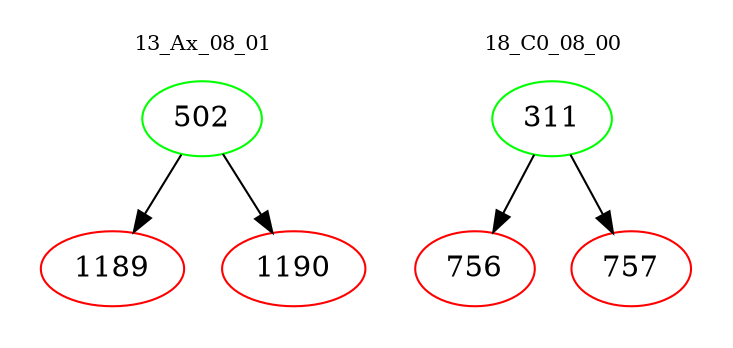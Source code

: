 digraph{
subgraph cluster_0 {
color = white
label = "13_Ax_08_01";
fontsize=10;
T0_502 [label="502", color="green"]
T0_502 -> T0_1189 [color="black"]
T0_1189 [label="1189", color="red"]
T0_502 -> T0_1190 [color="black"]
T0_1190 [label="1190", color="red"]
}
subgraph cluster_1 {
color = white
label = "18_C0_08_00";
fontsize=10;
T1_311 [label="311", color="green"]
T1_311 -> T1_756 [color="black"]
T1_756 [label="756", color="red"]
T1_311 -> T1_757 [color="black"]
T1_757 [label="757", color="red"]
}
}
